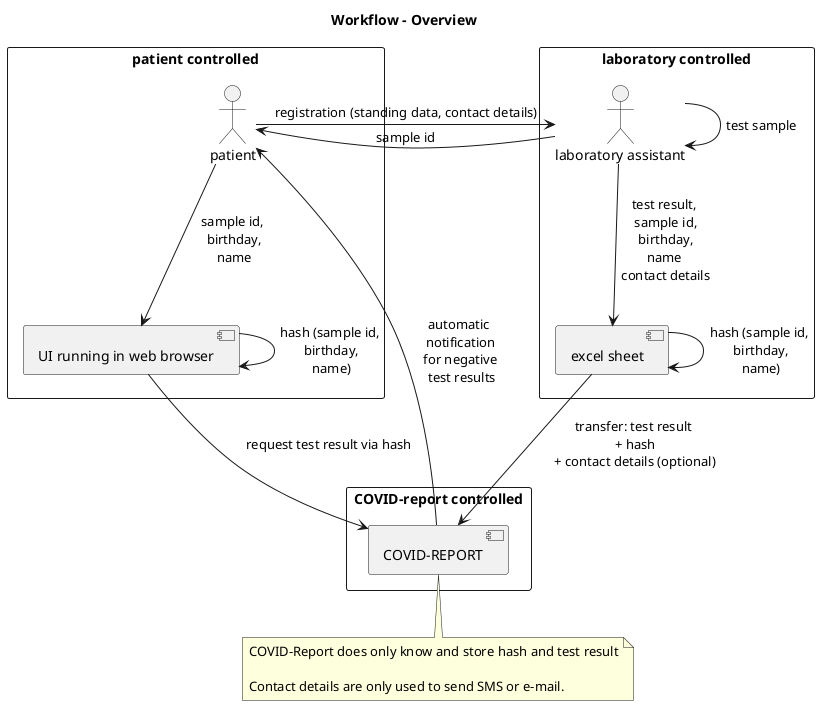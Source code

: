 @startuml

title Workflow - Overview

rectangle "patient controlled" {
actor pat as "patient"
component ui as "UI running in web browser"
}

rectangle "laboratory controlled" {
actor labor as "laboratory assistant"
component excel as "excel sheet"
}

rectangle "COVID-report controlled" {
component cr as "COVID-REPORT"
}

pat --> labor : registration (standing data, contact details)
labor -left-> pat: sample id
labor -> labor : test sample
labor --> excel : test result,\n sample id,\n birthday,\n name \n contact details
excel -> excel : hash (sample id,\n birthday,\n name)
excel --> cr : transfer: test result\n + hash\n + contact details (optional)

cr -> pat: automatic \n notification \n for negative \n test results
pat --> ui: sample id,\n birthday,\n name
ui --> ui : hash (sample id,\n birthday,\n name)
ui --> cr: request test result via hash

note bottom
COVID-Report does only know and store hash and test result

Contact details are only used to send SMS or e-mail.
end note

@enduml
